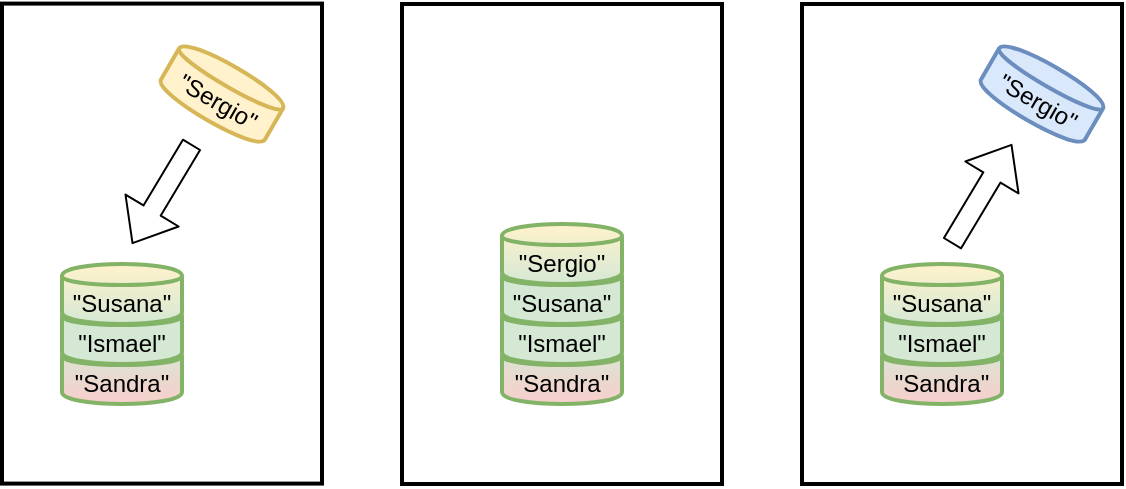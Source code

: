 <mxfile version="10.7.5" type="device"><diagram id="JkYsT7gKH312u25JPz0b" name="Page-1"><mxGraphModel dx="961" dy="514" grid="1" gridSize="10" guides="1" tooltips="1" connect="1" arrows="1" fold="1" page="1" pageScale="1" pageWidth="827" pageHeight="1169" math="0" shadow="0"><root><mxCell id="0"/><mxCell id="1" parent="0"/><mxCell id="fWzBxHqwwueUN00UILEj-1" value="&quot;Sandra&quot;" style="shape=cylinder;whiteSpace=wrap;html=1;boundedLbl=1;backgroundOutline=1;labelBackgroundColor=none;shadow=0;strokeWidth=2;fillColor=#d5e8d4;strokeColor=#82b366;gradientColor=#F8CECC;gradientDirection=south;" vertex="1" parent="1"><mxGeometry x="70" y="210" width="60" height="30" as="geometry"/></mxCell><mxCell id="fWzBxHqwwueUN00UILEj-2" value="&quot;Ismael&quot;" style="shape=cylinder;whiteSpace=wrap;html=1;boundedLbl=1;backgroundOutline=1;strokeWidth=2;fillColor=#d5e8d4;strokeColor=#82b366;" vertex="1" parent="1"><mxGeometry x="70" y="190" width="60" height="30" as="geometry"/></mxCell><mxCell id="fWzBxHqwwueUN00UILEj-3" value="&quot;Susana&quot;" style="shape=cylinder;whiteSpace=wrap;html=1;boundedLbl=1;backgroundOutline=1;labelBackgroundColor=none;shadow=0;strokeWidth=2;fillColor=#d5e8d4;strokeColor=#82b366;gradientColor=#FFF2CC;gradientDirection=north;" vertex="1" parent="1"><mxGeometry x="70" y="170" width="60" height="30" as="geometry"/></mxCell><mxCell id="fWzBxHqwwueUN00UILEj-4" value="&lt;div&gt;&quot;Sergio&quot;&lt;/div&gt;" style="shape=cylinder;whiteSpace=wrap;html=1;boundedLbl=1;backgroundOutline=1;labelBackgroundColor=none;shadow=0;strokeWidth=2;rotation=30;fillColor=#FFF2CC;strokeColor=#d6b656;gradientColor=none;" vertex="1" parent="1"><mxGeometry x="120" y="70" width="60" height="30" as="geometry"/></mxCell><mxCell id="fWzBxHqwwueUN00UILEj-9" value="" style="shape=flexArrow;endArrow=classic;html=1;" edge="1" parent="1"><mxGeometry width="50" height="50" relative="1" as="geometry"><mxPoint x="135" y="110" as="sourcePoint"/><mxPoint x="105" y="160" as="targetPoint"/></mxGeometry></mxCell><mxCell id="fWzBxHqwwueUN00UILEj-10" value="" style="rounded=0;whiteSpace=wrap;html=1;shadow=0;labelBackgroundColor=none;strokeWidth=2;fillColor=none;" vertex="1" parent="1"><mxGeometry x="40" y="39.793" width="160" height="240" as="geometry"/></mxCell><mxCell id="fWzBxHqwwueUN00UILEj-11" value="&quot;Sandra&quot;" style="shape=cylinder;whiteSpace=wrap;html=1;boundedLbl=1;backgroundOutline=1;labelBackgroundColor=none;shadow=0;strokeWidth=2;fillColor=#d5e8d4;strokeColor=#82b366;gradientColor=#F8CECC;gradientDirection=south;" vertex="1" parent="1"><mxGeometry x="290" y="210" width="60" height="30" as="geometry"/></mxCell><mxCell id="fWzBxHqwwueUN00UILEj-12" value="&quot;Ismael&quot;" style="shape=cylinder;whiteSpace=wrap;html=1;boundedLbl=1;backgroundOutline=1;strokeWidth=2;fillColor=#d5e8d4;strokeColor=#82b366;" vertex="1" parent="1"><mxGeometry x="290" y="190" width="60" height="30" as="geometry"/></mxCell><mxCell id="fWzBxHqwwueUN00UILEj-13" value="&quot;Susana&quot;" style="shape=cylinder;whiteSpace=wrap;html=1;boundedLbl=1;backgroundOutline=1;labelBackgroundColor=none;shadow=0;strokeWidth=2;fillColor=#d5e8d4;strokeColor=#82b366;gradientColor=none;gradientDirection=north;" vertex="1" parent="1"><mxGeometry x="290" y="170" width="60" height="30" as="geometry"/></mxCell><mxCell id="fWzBxHqwwueUN00UILEj-14" value="&lt;div&gt;&quot;Sergio&quot;&lt;/div&gt;" style="shape=cylinder;whiteSpace=wrap;html=1;boundedLbl=1;backgroundOutline=1;labelBackgroundColor=none;shadow=0;strokeWidth=2;rotation=0;fillColor=#d5e8d4;strokeColor=#82b366;gradientColor=#FFF2CC;gradientDirection=north;" vertex="1" parent="1"><mxGeometry x="290" y="150" width="60" height="30" as="geometry"/></mxCell><mxCell id="fWzBxHqwwueUN00UILEj-15" value="" style="rounded=0;whiteSpace=wrap;html=1;shadow=0;labelBackgroundColor=none;strokeWidth=2;fillColor=none;" vertex="1" parent="1"><mxGeometry x="240" y="40" width="160" height="240" as="geometry"/></mxCell><mxCell id="fWzBxHqwwueUN00UILEj-16" value="&quot;Sandra&quot;" style="shape=cylinder;whiteSpace=wrap;html=1;boundedLbl=1;backgroundOutline=1;labelBackgroundColor=none;shadow=0;strokeWidth=2;fillColor=#d5e8d4;strokeColor=#82b366;gradientColor=#F8CECC;gradientDirection=south;" vertex="1" parent="1"><mxGeometry x="480" y="210" width="60" height="30" as="geometry"/></mxCell><mxCell id="fWzBxHqwwueUN00UILEj-17" value="&quot;Ismael&quot;" style="shape=cylinder;whiteSpace=wrap;html=1;boundedLbl=1;backgroundOutline=1;strokeWidth=2;fillColor=#d5e8d4;strokeColor=#82b366;" vertex="1" parent="1"><mxGeometry x="480" y="190" width="60" height="30" as="geometry"/></mxCell><mxCell id="fWzBxHqwwueUN00UILEj-18" value="&quot;Susana&quot;" style="shape=cylinder;whiteSpace=wrap;html=1;boundedLbl=1;backgroundOutline=1;labelBackgroundColor=none;shadow=0;strokeWidth=2;fillColor=#d5e8d4;strokeColor=#82b366;gradientColor=#FFF2CC;gradientDirection=north;" vertex="1" parent="1"><mxGeometry x="480" y="170" width="60" height="30" as="geometry"/></mxCell><mxCell id="fWzBxHqwwueUN00UILEj-19" value="&lt;div&gt;&quot;Sergio&quot;&lt;/div&gt;" style="shape=cylinder;whiteSpace=wrap;html=1;boundedLbl=1;backgroundOutline=1;labelBackgroundColor=none;shadow=0;strokeWidth=2;rotation=30;fillColor=#dae8fc;strokeColor=#6c8ebf;" vertex="1" parent="1"><mxGeometry x="530" y="70" width="60" height="30" as="geometry"/></mxCell><mxCell id="fWzBxHqwwueUN00UILEj-20" value="" style="shape=flexArrow;endArrow=classic;html=1;" edge="1" parent="1"><mxGeometry width="50" height="50" relative="1" as="geometry"><mxPoint x="515" y="160" as="sourcePoint"/><mxPoint x="545" y="110" as="targetPoint"/></mxGeometry></mxCell><mxCell id="fWzBxHqwwueUN00UILEj-21" value="" style="rounded=0;whiteSpace=wrap;html=1;shadow=0;labelBackgroundColor=none;strokeWidth=2;fillColor=none;" vertex="1" parent="1"><mxGeometry x="440" y="40" width="160" height="240" as="geometry"/></mxCell></root></mxGraphModel></diagram></mxfile>